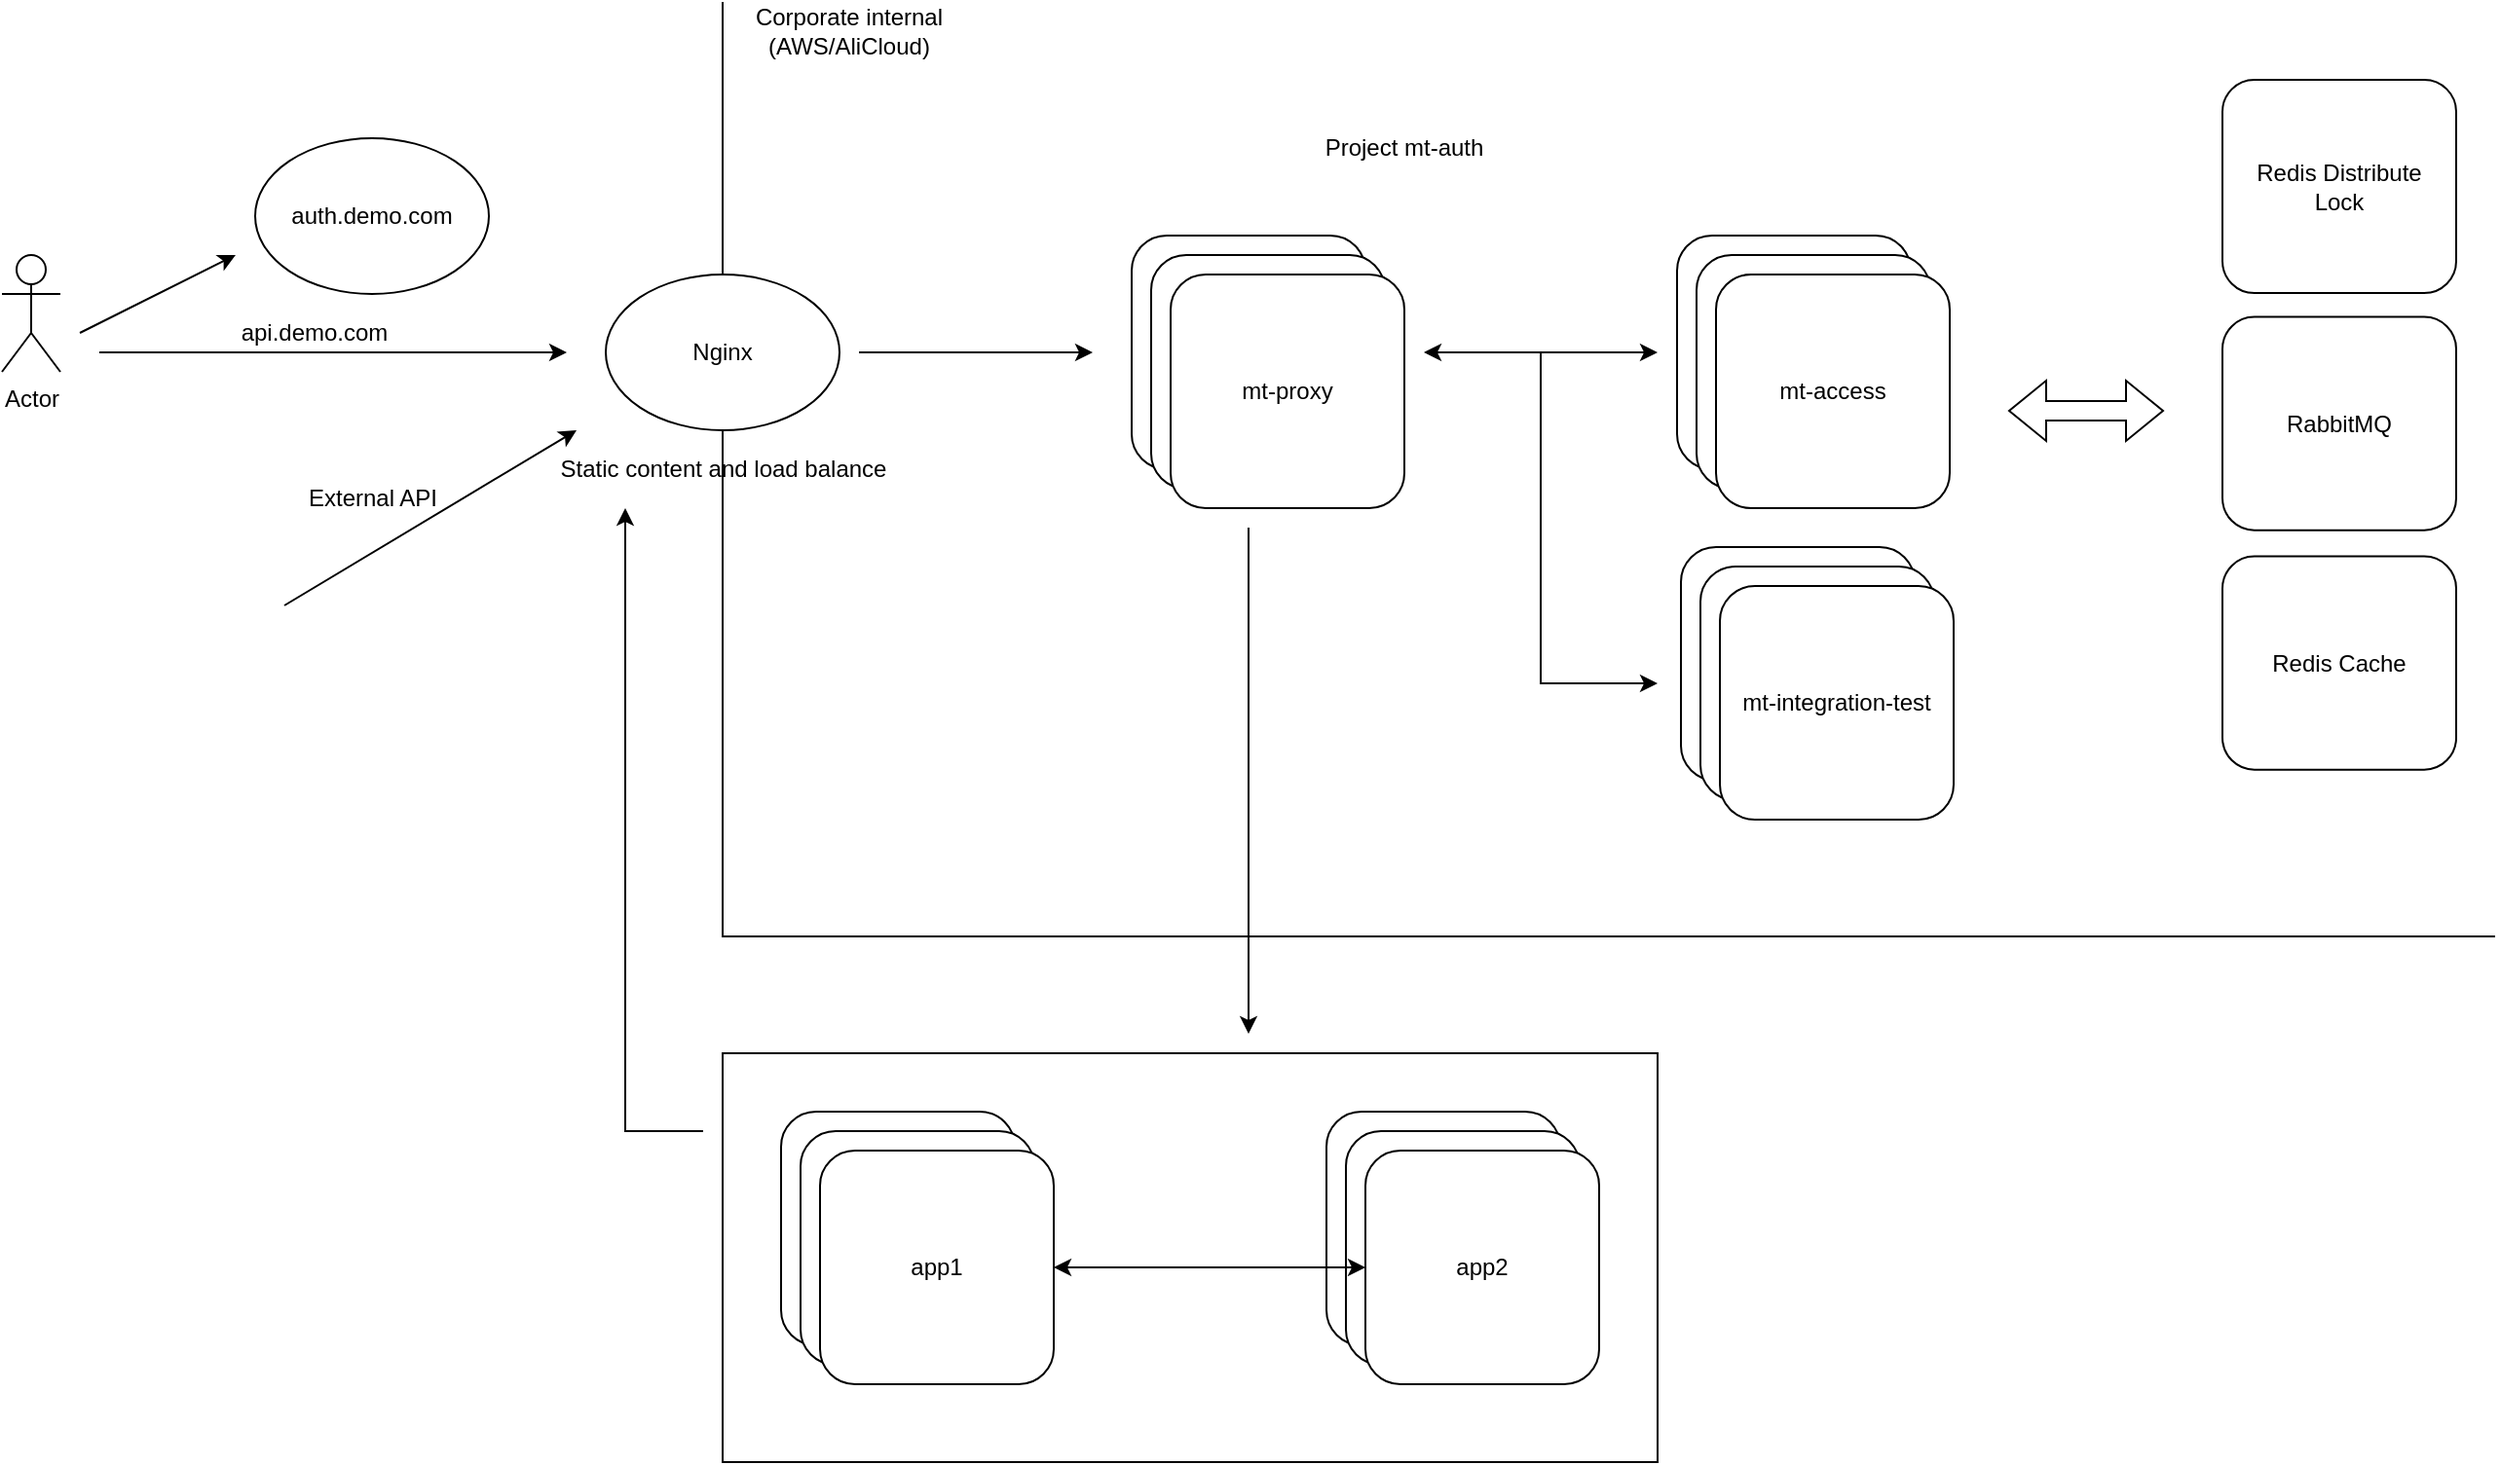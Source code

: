 <mxfile version="21.1.5" type="device">
  <diagram id="ka0Fuo4G8w745130evli" name="Page-1">
    <mxGraphModel dx="1434" dy="689" grid="1" gridSize="10" guides="1" tooltips="1" connect="1" arrows="1" fold="1" page="1" pageScale="1" pageWidth="1700" pageHeight="1100" math="0" shadow="0">
      <root>
        <mxCell id="0" />
        <mxCell id="1" parent="0" />
        <mxCell id="uruAPA88b3i_0-DwBQ1k-50" value="" style="endArrow=none;html=1;rounded=0;entryX=0;entryY=0;entryDx=0;entryDy=0;" parent="1" target="uruAPA88b3i_0-DwBQ1k-47" edge="1">
          <mxGeometry width="50" height="50" relative="1" as="geometry">
            <mxPoint x="1340" y="490" as="sourcePoint" />
            <mxPoint x="450" y="330" as="targetPoint" />
            <Array as="points">
              <mxPoint x="880" y="490" />
              <mxPoint x="430" y="490" />
            </Array>
          </mxGeometry>
        </mxCell>
        <mxCell id="6cZLkk-OgrcyeEzadh7L-1" value="Actor" style="shape=umlActor;verticalLabelPosition=bottom;verticalAlign=top;html=1;outlineConnect=0;" parent="1" vertex="1">
          <mxGeometry x="60" y="140" width="30" height="60" as="geometry" />
        </mxCell>
        <mxCell id="6cZLkk-OgrcyeEzadh7L-2" value="Nginx" style="ellipse;whiteSpace=wrap;html=1;" parent="1" vertex="1">
          <mxGeometry x="370" y="150" width="120" height="80" as="geometry" />
        </mxCell>
        <mxCell id="6cZLkk-OgrcyeEzadh7L-3" value="auth.demo.com" style="ellipse;whiteSpace=wrap;html=1;" parent="1" vertex="1">
          <mxGeometry x="190" y="80" width="120" height="80" as="geometry" />
        </mxCell>
        <mxCell id="6cZLkk-OgrcyeEzadh7L-4" value="" style="endArrow=classic;html=1;rounded=0;" parent="1" edge="1">
          <mxGeometry width="50" height="50" relative="1" as="geometry">
            <mxPoint x="100" y="180" as="sourcePoint" />
            <mxPoint x="180" y="140" as="targetPoint" />
          </mxGeometry>
        </mxCell>
        <mxCell id="6cZLkk-OgrcyeEzadh7L-5" value="" style="endArrow=classic;html=1;rounded=0;" parent="1" edge="1">
          <mxGeometry width="50" height="50" relative="1" as="geometry">
            <mxPoint x="110" y="190" as="sourcePoint" />
            <mxPoint x="350" y="190" as="targetPoint" />
          </mxGeometry>
        </mxCell>
        <mxCell id="6cZLkk-OgrcyeEzadh7L-9" value="mt-proxy" style="rounded=1;whiteSpace=wrap;html=1;" parent="1" vertex="1">
          <mxGeometry x="640" y="130" width="120" height="120" as="geometry" />
        </mxCell>
        <mxCell id="6cZLkk-OgrcyeEzadh7L-10" value="mt-proxy" style="rounded=1;whiteSpace=wrap;html=1;" parent="1" vertex="1">
          <mxGeometry x="650" y="140" width="120" height="120" as="geometry" />
        </mxCell>
        <mxCell id="6cZLkk-OgrcyeEzadh7L-11" value="mt-proxy" style="rounded=1;whiteSpace=wrap;html=1;" parent="1" vertex="1">
          <mxGeometry x="660" y="150" width="120" height="120" as="geometry" />
        </mxCell>
        <mxCell id="6cZLkk-OgrcyeEzadh7L-14" value="" style="endArrow=classic;html=1;rounded=0;" parent="1" edge="1">
          <mxGeometry width="50" height="50" relative="1" as="geometry">
            <mxPoint x="500" y="190" as="sourcePoint" />
            <mxPoint x="620" y="190" as="targetPoint" />
          </mxGeometry>
        </mxCell>
        <mxCell id="6cZLkk-OgrcyeEzadh7L-15" value="Static content and load balance" style="text;html=1;align=center;verticalAlign=middle;resizable=0;points=[];autosize=1;strokeColor=none;fillColor=none;" parent="1" vertex="1">
          <mxGeometry x="335" y="235" width="190" height="30" as="geometry" />
        </mxCell>
        <mxCell id="uruAPA88b3i_0-DwBQ1k-7" value="" style="endArrow=classic;html=1;rounded=0;" parent="1" edge="1">
          <mxGeometry width="50" height="50" relative="1" as="geometry">
            <mxPoint x="205" y="320" as="sourcePoint" />
            <mxPoint x="355" y="230" as="targetPoint" />
          </mxGeometry>
        </mxCell>
        <mxCell id="uruAPA88b3i_0-DwBQ1k-8" value="External API" style="text;html=1;align=center;verticalAlign=middle;resizable=0;points=[];autosize=1;strokeColor=none;fillColor=none;" parent="1" vertex="1">
          <mxGeometry x="205" y="250" width="90" height="30" as="geometry" />
        </mxCell>
        <mxCell id="uruAPA88b3i_0-DwBQ1k-18" value="" style="rounded=0;whiteSpace=wrap;html=1;" parent="1" vertex="1">
          <mxGeometry x="430" y="550" width="480" height="210" as="geometry" />
        </mxCell>
        <mxCell id="uruAPA88b3i_0-DwBQ1k-19" value="mt-access" style="rounded=1;whiteSpace=wrap;html=1;" parent="1" vertex="1">
          <mxGeometry x="740" y="580" width="120" height="120" as="geometry" />
        </mxCell>
        <mxCell id="uruAPA88b3i_0-DwBQ1k-20" value="mt-proxy" style="rounded=1;whiteSpace=wrap;html=1;" parent="1" vertex="1">
          <mxGeometry x="460" y="580" width="120" height="120" as="geometry" />
        </mxCell>
        <mxCell id="uruAPA88b3i_0-DwBQ1k-21" value="mt-proxy" style="rounded=1;whiteSpace=wrap;html=1;" parent="1" vertex="1">
          <mxGeometry x="470" y="590" width="120" height="120" as="geometry" />
        </mxCell>
        <mxCell id="uruAPA88b3i_0-DwBQ1k-22" value="app1" style="rounded=1;whiteSpace=wrap;html=1;" parent="1" vertex="1">
          <mxGeometry x="480" y="600" width="120" height="120" as="geometry" />
        </mxCell>
        <mxCell id="uruAPA88b3i_0-DwBQ1k-23" value="mt-access" style="rounded=1;whiteSpace=wrap;html=1;" parent="1" vertex="1">
          <mxGeometry x="750" y="590" width="120" height="120" as="geometry" />
        </mxCell>
        <mxCell id="uruAPA88b3i_0-DwBQ1k-24" value="app2" style="rounded=1;whiteSpace=wrap;html=1;" parent="1" vertex="1">
          <mxGeometry x="760" y="600" width="120" height="120" as="geometry" />
        </mxCell>
        <mxCell id="uruAPA88b3i_0-DwBQ1k-31" value="" style="endArrow=classic;startArrow=classic;html=1;rounded=0;exitX=0;exitY=0.5;exitDx=0;exitDy=0;entryX=1;entryY=0.5;entryDx=0;entryDy=0;" parent="1" source="uruAPA88b3i_0-DwBQ1k-24" target="uruAPA88b3i_0-DwBQ1k-22" edge="1">
          <mxGeometry width="50" height="50" relative="1" as="geometry">
            <mxPoint x="710" y="640" as="sourcePoint" />
            <mxPoint x="610" y="660" as="targetPoint" />
          </mxGeometry>
        </mxCell>
        <mxCell id="uruAPA88b3i_0-DwBQ1k-39" value="api.demo.com" style="text;html=1;align=center;verticalAlign=middle;resizable=0;points=[];autosize=1;strokeColor=none;fillColor=none;" parent="1" vertex="1">
          <mxGeometry x="170" y="165" width="100" height="30" as="geometry" />
        </mxCell>
        <mxCell id="uruAPA88b3i_0-DwBQ1k-43" value="Project mt-auth" style="text;html=1;strokeColor=none;fillColor=none;align=center;verticalAlign=middle;whiteSpace=wrap;rounded=0;" parent="1" vertex="1">
          <mxGeometry x="720" y="70" width="120" height="30" as="geometry" />
        </mxCell>
        <mxCell id="uruAPA88b3i_0-DwBQ1k-47" value="Corporate internal (AWS/AliCloud)" style="text;html=1;strokeColor=none;fillColor=none;align=center;verticalAlign=middle;whiteSpace=wrap;rounded=0;" parent="1" vertex="1">
          <mxGeometry x="430" y="10" width="130" height="30" as="geometry" />
        </mxCell>
        <mxCell id="uruAPA88b3i_0-DwBQ1k-55" value="" style="shape=flexArrow;endArrow=classic;startArrow=classic;html=1;rounded=0;" parent="1" edge="1">
          <mxGeometry width="100" height="100" relative="1" as="geometry">
            <mxPoint x="1090" y="220" as="sourcePoint" />
            <mxPoint x="1170" y="220" as="targetPoint" />
          </mxGeometry>
        </mxCell>
        <mxCell id="RTmqjn3Dx9Lmj0IT1D4e-1" value="" style="endArrow=classic;html=1;rounded=0;" parent="1" edge="1">
          <mxGeometry width="50" height="50" relative="1" as="geometry">
            <mxPoint x="420" y="590" as="sourcePoint" />
            <mxPoint x="380" y="270" as="targetPoint" />
            <Array as="points">
              <mxPoint x="380" y="590" />
            </Array>
          </mxGeometry>
        </mxCell>
        <mxCell id="RTmqjn3Dx9Lmj0IT1D4e-3" value="" style="endArrow=classic;html=1;rounded=0;" parent="1" edge="1">
          <mxGeometry width="50" height="50" relative="1" as="geometry">
            <mxPoint x="700" y="280" as="sourcePoint" />
            <mxPoint x="700" y="540" as="targetPoint" />
          </mxGeometry>
        </mxCell>
        <mxCell id="RTmqjn3Dx9Lmj0IT1D4e-8" value="" style="group" parent="1" vertex="1" connectable="0">
          <mxGeometry x="920" y="130" width="140" height="140" as="geometry" />
        </mxCell>
        <mxCell id="6cZLkk-OgrcyeEzadh7L-8" value="mt-access" style="rounded=1;whiteSpace=wrap;html=1;" parent="RTmqjn3Dx9Lmj0IT1D4e-8" vertex="1">
          <mxGeometry width="120" height="120" as="geometry" />
        </mxCell>
        <mxCell id="6cZLkk-OgrcyeEzadh7L-12" value="mt-access" style="rounded=1;whiteSpace=wrap;html=1;" parent="RTmqjn3Dx9Lmj0IT1D4e-8" vertex="1">
          <mxGeometry x="10" y="10" width="120" height="120" as="geometry" />
        </mxCell>
        <mxCell id="6cZLkk-OgrcyeEzadh7L-13" value="mt-access" style="rounded=1;whiteSpace=wrap;html=1;" parent="RTmqjn3Dx9Lmj0IT1D4e-8" vertex="1">
          <mxGeometry x="20" y="20" width="120" height="120" as="geometry" />
        </mxCell>
        <mxCell id="RTmqjn3Dx9Lmj0IT1D4e-10" value="" style="endArrow=classic;startArrow=classic;html=1;rounded=0;" parent="1" edge="1">
          <mxGeometry width="50" height="50" relative="1" as="geometry">
            <mxPoint x="790" y="190" as="sourcePoint" />
            <mxPoint x="910" y="190" as="targetPoint" />
          </mxGeometry>
        </mxCell>
        <mxCell id="RTmqjn3Dx9Lmj0IT1D4e-7" value="" style="group" parent="1" vertex="1" connectable="0">
          <mxGeometry x="922" y="290" width="308" height="165" as="geometry" />
        </mxCell>
        <mxCell id="RTmqjn3Dx9Lmj0IT1D4e-4" value="mt-proxy" style="rounded=1;whiteSpace=wrap;html=1;" parent="RTmqjn3Dx9Lmj0IT1D4e-7" vertex="1">
          <mxGeometry width="120" height="120" as="geometry" />
        </mxCell>
        <mxCell id="RTmqjn3Dx9Lmj0IT1D4e-5" value="mt-proxy" style="rounded=1;whiteSpace=wrap;html=1;" parent="RTmqjn3Dx9Lmj0IT1D4e-7" vertex="1">
          <mxGeometry x="10" y="10" width="120" height="120" as="geometry" />
        </mxCell>
        <mxCell id="RTmqjn3Dx9Lmj0IT1D4e-6" value="mt-integration-test" style="rounded=1;whiteSpace=wrap;html=1;" parent="RTmqjn3Dx9Lmj0IT1D4e-7" vertex="1">
          <mxGeometry x="20" y="20" width="120" height="120" as="geometry" />
        </mxCell>
        <mxCell id="RTmqjn3Dx9Lmj0IT1D4e-16" value="" style="endArrow=classic;html=1;rounded=0;" parent="1" edge="1">
          <mxGeometry width="50" height="50" relative="1" as="geometry">
            <mxPoint x="850" y="190" as="sourcePoint" />
            <mxPoint x="910" y="360" as="targetPoint" />
            <Array as="points">
              <mxPoint x="850" y="360" />
            </Array>
          </mxGeometry>
        </mxCell>
        <mxCell id="uruAPA88b3i_0-DwBQ1k-10" value="Redis Cache" style="rounded=1;whiteSpace=wrap;html=1;" parent="1" vertex="1">
          <mxGeometry x="1200" y="294.78" width="120" height="109.55" as="geometry" />
        </mxCell>
        <mxCell id="uruAPA88b3i_0-DwBQ1k-9" value="Redis Distribute&lt;br&gt;Lock" style="rounded=1;whiteSpace=wrap;html=1;" parent="1" vertex="1">
          <mxGeometry x="1200" y="50" width="120" height="109.55" as="geometry" />
        </mxCell>
        <mxCell id="uruAPA88b3i_0-DwBQ1k-13" value="RabbitMQ" style="rounded=1;whiteSpace=wrap;html=1;" parent="1" vertex="1">
          <mxGeometry x="1200" y="171.78" width="120" height="109.55" as="geometry" />
        </mxCell>
      </root>
    </mxGraphModel>
  </diagram>
</mxfile>

